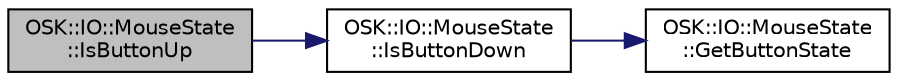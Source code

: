 digraph "OSK::IO::MouseState::IsButtonUp"
{
 // LATEX_PDF_SIZE
  edge [fontname="Helvetica",fontsize="10",labelfontname="Helvetica",labelfontsize="10"];
  node [fontname="Helvetica",fontsize="10",shape=record];
  rankdir="LR";
  Node1 [label="OSK::IO::MouseState\l::IsButtonUp",height=0.2,width=0.4,color="black", fillcolor="grey75", style="filled", fontcolor="black",tooltip="Obtiene si un botón no está siendo pulsado."];
  Node1 -> Node2 [color="midnightblue",fontsize="10",style="solid",fontname="Helvetica"];
  Node2 [label="OSK::IO::MouseState\l::IsButtonDown",height=0.2,width=0.4,color="black", fillcolor="white", style="filled",URL="$class_o_s_k_1_1_i_o_1_1_mouse_state.html#af0b7921cedc90d38386069181705dfb9",tooltip="Obtiene si un botón está siendo pulsado."];
  Node2 -> Node3 [color="midnightblue",fontsize="10",style="solid",fontname="Helvetica"];
  Node3 [label="OSK::IO::MouseState\l::GetButtonState",height=0.2,width=0.4,color="black", fillcolor="white", style="filled",URL="$class_o_s_k_1_1_i_o_1_1_mouse_state.html#ab81f3eeb6c2c5db16d67dc17012dae40",tooltip="Obtiene el estado de un botón."];
}
